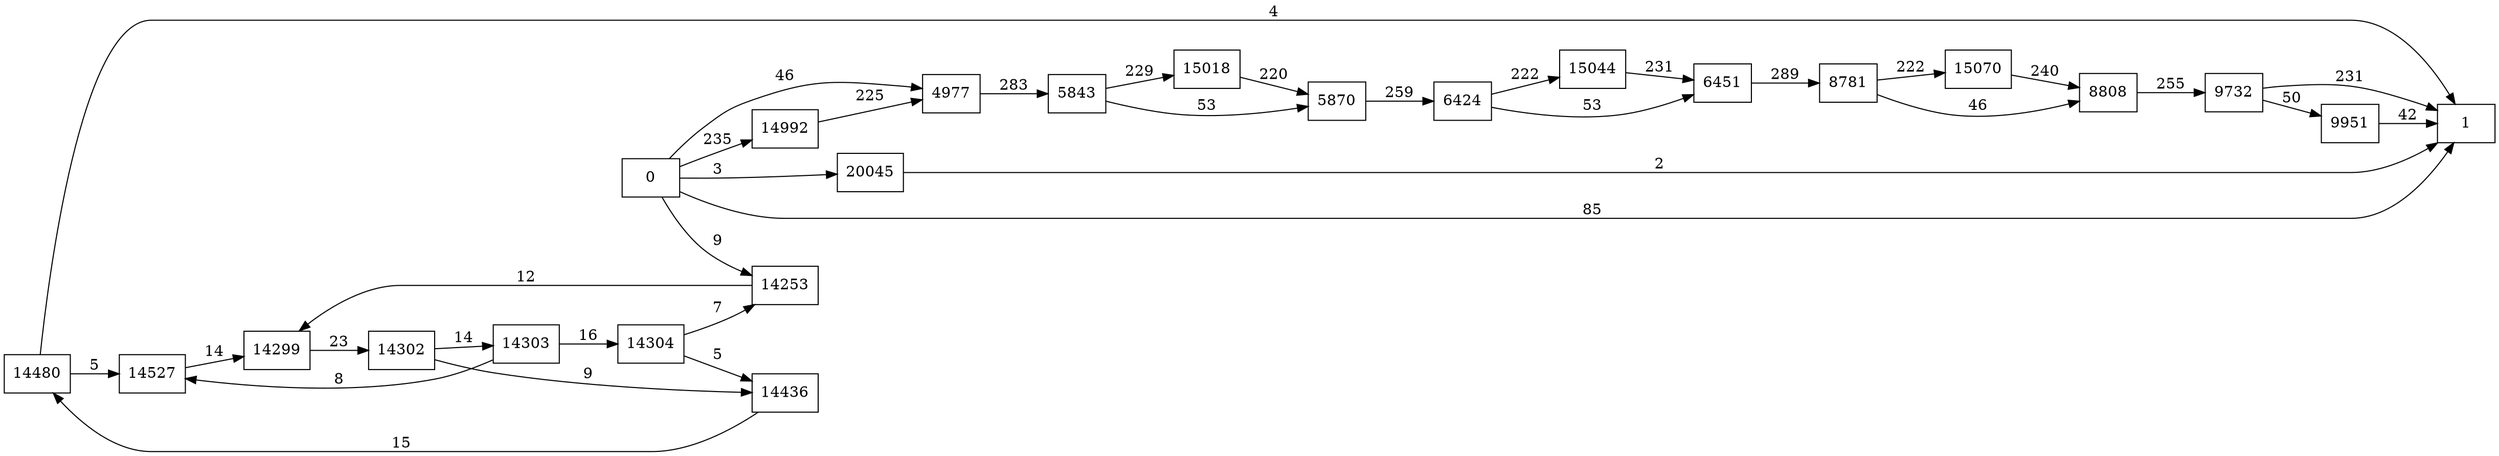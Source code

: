 digraph {
	graph [rankdir=LR]
	node [shape=rectangle]
	4977 -> 5843 [label=283]
	5843 -> 5870 [label=53]
	5843 -> 15018 [label=229]
	5870 -> 6424 [label=259]
	6424 -> 6451 [label=53]
	6424 -> 15044 [label=222]
	6451 -> 8781 [label=289]
	8781 -> 8808 [label=46]
	8781 -> 15070 [label=222]
	8808 -> 9732 [label=255]
	9732 -> 1 [label=231]
	9732 -> 9951 [label=50]
	9951 -> 1 [label=42]
	14253 -> 14299 [label=12]
	14299 -> 14302 [label=23]
	14302 -> 14303 [label=14]
	14302 -> 14436 [label=9]
	14303 -> 14304 [label=16]
	14303 -> 14527 [label=8]
	14304 -> 14253 [label=7]
	14304 -> 14436 [label=5]
	14436 -> 14480 [label=15]
	14480 -> 1 [label=4]
	14480 -> 14527 [label=5]
	14527 -> 14299 [label=14]
	14992 -> 4977 [label=225]
	15018 -> 5870 [label=220]
	15044 -> 6451 [label=231]
	15070 -> 8808 [label=240]
	20045 -> 1 [label=2]
	0 -> 4977 [label=46]
	0 -> 1 [label=85]
	0 -> 14253 [label=9]
	0 -> 14992 [label=235]
	0 -> 20045 [label=3]
}
